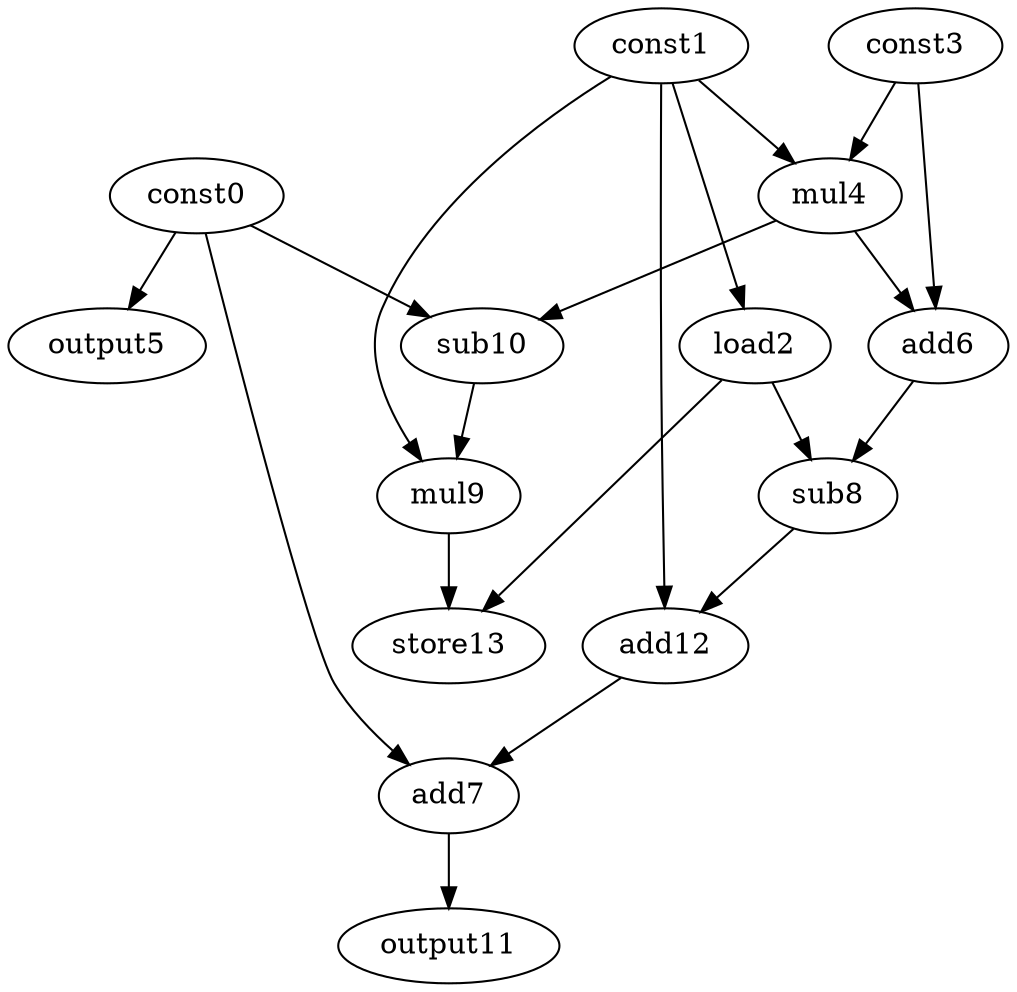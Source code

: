 digraph G { 
const0[opcode=const]; 
const1[opcode=const]; 
load2[opcode=load]; 
const3[opcode=const]; 
mul4[opcode=mul]; 
output5[opcode=output]; 
add6[opcode=add]; 
add7[opcode=add]; 
sub8[opcode=sub]; 
mul9[opcode=mul]; 
sub10[opcode=sub]; 
output11[opcode=output]; 
add12[opcode=add]; 
store13[opcode=store]; 
const1->load2[operand=0];
const1->mul4[operand=0];
const3->mul4[operand=1];
const0->output5[operand=0];
const3->add6[operand=0];
mul4->add6[operand=1];
const0->sub10[operand=0];
mul4->sub10[operand=1];
load2->sub8[operand=0];
add6->sub8[operand=1];
const1->mul9[operand=0];
sub10->mul9[operand=1];
sub8->add12[operand=0];
const1->add12[operand=1];
mul9->store13[operand=0];
load2->store13[operand=1];
const0->add7[operand=0];
add12->add7[operand=1];
add7->output11[operand=0];
}
